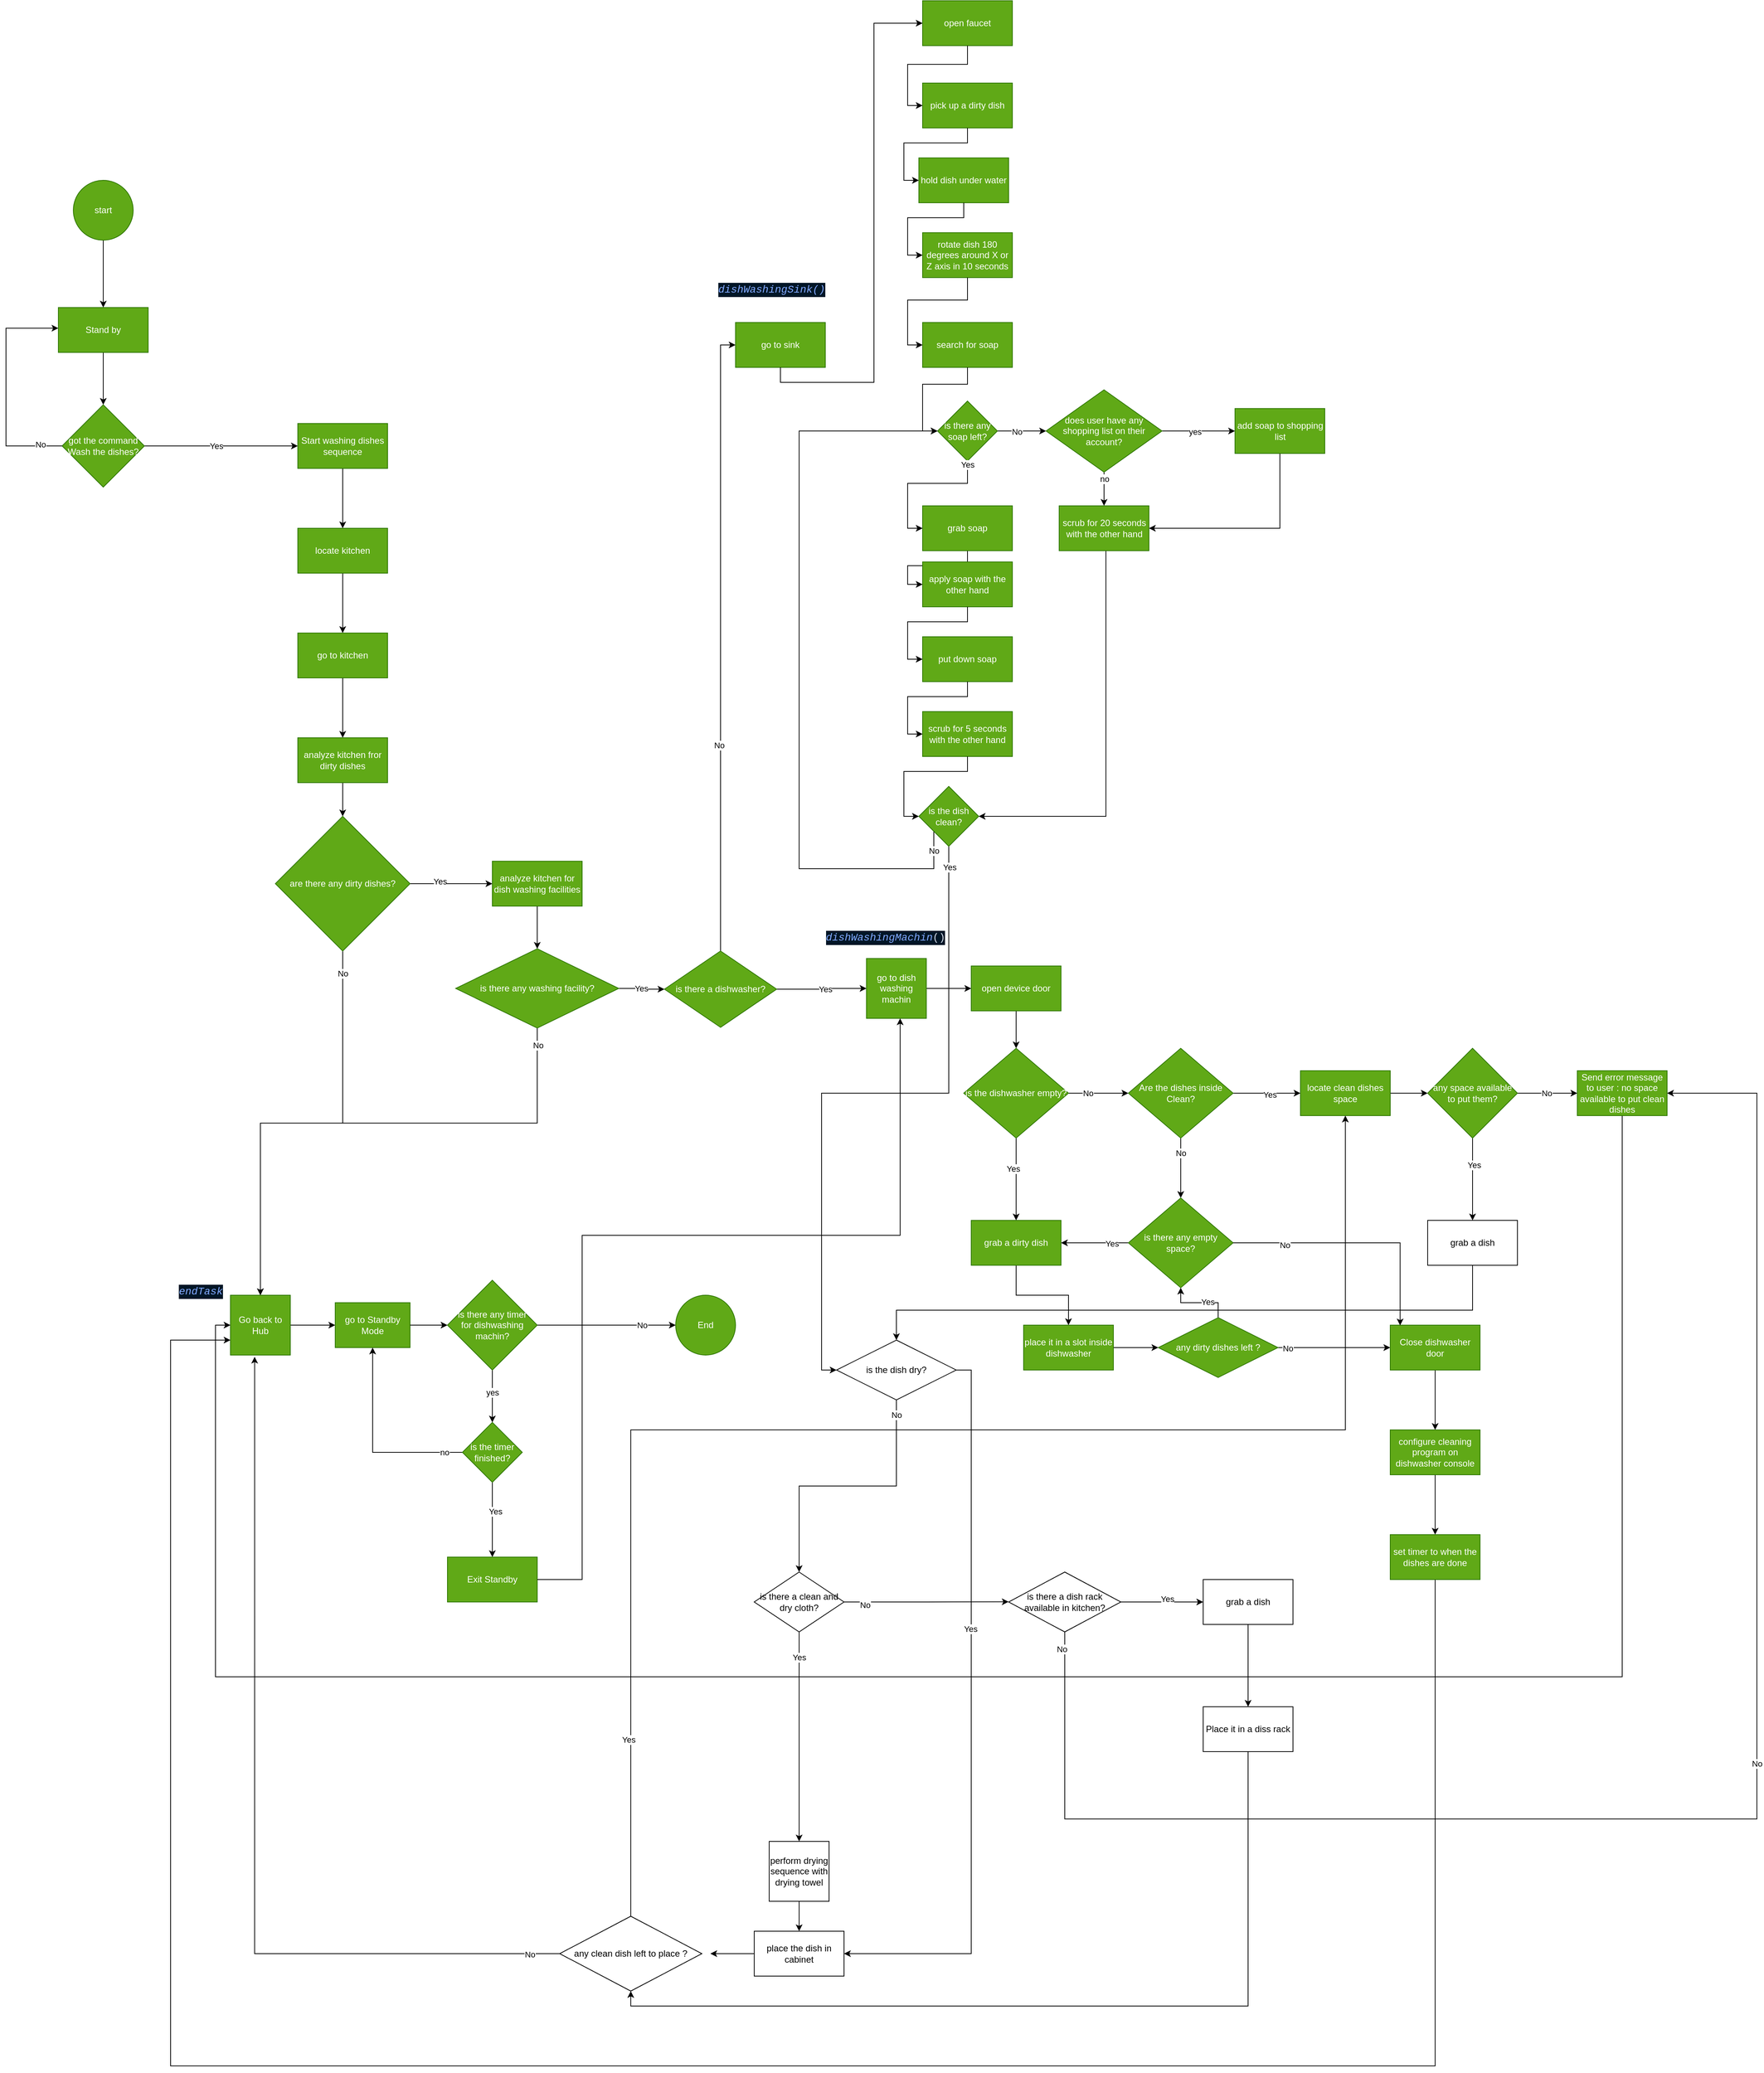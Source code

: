 <mxfile>
    <diagram name="Page-1" id="dsJvYbNMJvEi94oRjvBQ">
        <mxGraphModel dx="1629" dy="2026" grid="1" gridSize="10" guides="1" tooltips="1" connect="1" arrows="1" fold="1" page="1" pageScale="1" pageWidth="850" pageHeight="1100" math="0" shadow="0">
            <root>
                <mxCell id="0"/>
                <mxCell id="1" parent="0"/>
                <mxCell id="uZ-g9pdZJMHLuMfyRkMX-7" value="" style="edgeStyle=orthogonalEdgeStyle;rounded=0;orthogonalLoop=1;jettySize=auto;html=1;" parent="1" source="uZ-g9pdZJMHLuMfyRkMX-5" target="uZ-g9pdZJMHLuMfyRkMX-6" edge="1">
                    <mxGeometry relative="1" as="geometry"/>
                </mxCell>
                <mxCell id="uZ-g9pdZJMHLuMfyRkMX-5" value="start" style="ellipse;whiteSpace=wrap;html=1;aspect=fixed;fillColor=#60a917;fontColor=#ffffff;strokeColor=#2D7600;" parent="1" vertex="1">
                    <mxGeometry x="-700" y="70" width="80" height="80" as="geometry"/>
                </mxCell>
                <mxCell id="uZ-g9pdZJMHLuMfyRkMX-9" value="" style="edgeStyle=orthogonalEdgeStyle;rounded=0;orthogonalLoop=1;jettySize=auto;html=1;" parent="1" source="uZ-g9pdZJMHLuMfyRkMX-6" target="uZ-g9pdZJMHLuMfyRkMX-8" edge="1">
                    <mxGeometry relative="1" as="geometry"/>
                </mxCell>
                <mxCell id="uZ-g9pdZJMHLuMfyRkMX-6" value="Stand by" style="whiteSpace=wrap;html=1;fillColor=#60a917;fontColor=#ffffff;strokeColor=#2D7600;" parent="1" vertex="1">
                    <mxGeometry x="-720" y="240" width="120" height="60" as="geometry"/>
                </mxCell>
                <mxCell id="uZ-g9pdZJMHLuMfyRkMX-15" value="" style="edgeStyle=orthogonalEdgeStyle;rounded=0;orthogonalLoop=1;jettySize=auto;html=1;" parent="1" source="uZ-g9pdZJMHLuMfyRkMX-8" target="uZ-g9pdZJMHLuMfyRkMX-14" edge="1">
                    <mxGeometry relative="1" as="geometry"/>
                </mxCell>
                <mxCell id="uZ-g9pdZJMHLuMfyRkMX-16" value="Yes" style="edgeLabel;html=1;align=center;verticalAlign=middle;resizable=0;points=[];" parent="uZ-g9pdZJMHLuMfyRkMX-15" vertex="1" connectable="0">
                    <mxGeometry x="-0.567" y="1" relative="1" as="geometry">
                        <mxPoint x="51" y="1" as="offset"/>
                    </mxGeometry>
                </mxCell>
                <mxCell id="uZ-g9pdZJMHLuMfyRkMX-8" value="got the command Wash the dishes?" style="rhombus;whiteSpace=wrap;html=1;fillColor=#60a917;fontColor=#ffffff;strokeColor=#2D7600;" parent="1" vertex="1">
                    <mxGeometry x="-715" y="370" width="110" height="110" as="geometry"/>
                </mxCell>
                <mxCell id="uZ-g9pdZJMHLuMfyRkMX-12" style="edgeStyle=orthogonalEdgeStyle;rounded=0;orthogonalLoop=1;jettySize=auto;html=1;entryX=0;entryY=0.46;entryDx=0;entryDy=0;entryPerimeter=0;" parent="1" source="uZ-g9pdZJMHLuMfyRkMX-8" target="uZ-g9pdZJMHLuMfyRkMX-6" edge="1">
                    <mxGeometry relative="1" as="geometry">
                        <Array as="points">
                            <mxPoint x="-790" y="425"/>
                            <mxPoint x="-790" y="268"/>
                        </Array>
                    </mxGeometry>
                </mxCell>
                <mxCell id="uZ-g9pdZJMHLuMfyRkMX-13" value="No" style="edgeLabel;html=1;align=center;verticalAlign=middle;resizable=0;points=[];" parent="uZ-g9pdZJMHLuMfyRkMX-12" vertex="1" connectable="0">
                    <mxGeometry x="-0.808" y="-2" relative="1" as="geometry">
                        <mxPoint as="offset"/>
                    </mxGeometry>
                </mxCell>
                <mxCell id="uZ-g9pdZJMHLuMfyRkMX-19" value="" style="edgeStyle=orthogonalEdgeStyle;rounded=0;orthogonalLoop=1;jettySize=auto;html=1;" parent="1" source="uZ-g9pdZJMHLuMfyRkMX-14" target="uZ-g9pdZJMHLuMfyRkMX-18" edge="1">
                    <mxGeometry relative="1" as="geometry"/>
                </mxCell>
                <mxCell id="uZ-g9pdZJMHLuMfyRkMX-14" value="Start washing dishes sequence" style="whiteSpace=wrap;html=1;fillColor=#60a917;fontColor=#ffffff;strokeColor=#2D7600;" parent="1" vertex="1">
                    <mxGeometry x="-400" y="395" width="120" height="60" as="geometry"/>
                </mxCell>
                <mxCell id="uZ-g9pdZJMHLuMfyRkMX-21" value="" style="edgeStyle=orthogonalEdgeStyle;rounded=0;orthogonalLoop=1;jettySize=auto;html=1;" parent="1" source="uZ-g9pdZJMHLuMfyRkMX-18" target="uZ-g9pdZJMHLuMfyRkMX-20" edge="1">
                    <mxGeometry relative="1" as="geometry"/>
                </mxCell>
                <mxCell id="uZ-g9pdZJMHLuMfyRkMX-18" value="locate kitchen" style="whiteSpace=wrap;html=1;fillColor=#60a917;fontColor=#ffffff;strokeColor=#2D7600;" parent="1" vertex="1">
                    <mxGeometry x="-400" y="535" width="120" height="60" as="geometry"/>
                </mxCell>
                <mxCell id="uZ-g9pdZJMHLuMfyRkMX-25" value="" style="edgeStyle=orthogonalEdgeStyle;rounded=0;orthogonalLoop=1;jettySize=auto;html=1;" parent="1" source="uZ-g9pdZJMHLuMfyRkMX-20" target="uZ-g9pdZJMHLuMfyRkMX-24" edge="1">
                    <mxGeometry relative="1" as="geometry"/>
                </mxCell>
                <mxCell id="uZ-g9pdZJMHLuMfyRkMX-20" value="go to kitchen" style="whiteSpace=wrap;html=1;fillColor=#60a917;fontColor=#ffffff;strokeColor=#2D7600;" parent="1" vertex="1">
                    <mxGeometry x="-400" y="675" width="120" height="60" as="geometry"/>
                </mxCell>
                <mxCell id="uZ-g9pdZJMHLuMfyRkMX-27" value="" style="edgeStyle=orthogonalEdgeStyle;rounded=0;orthogonalLoop=1;jettySize=auto;html=1;" parent="1" source="uZ-g9pdZJMHLuMfyRkMX-24" target="uZ-g9pdZJMHLuMfyRkMX-26" edge="1">
                    <mxGeometry relative="1" as="geometry"/>
                </mxCell>
                <mxCell id="uZ-g9pdZJMHLuMfyRkMX-24" value="analyze kitchen fror dirty dishes" style="whiteSpace=wrap;html=1;fillColor=#60a917;fontColor=#ffffff;strokeColor=#2D7600;" parent="1" vertex="1">
                    <mxGeometry x="-400" y="815" width="120" height="60" as="geometry"/>
                </mxCell>
                <mxCell id="uZ-g9pdZJMHLuMfyRkMX-29" value="" style="edgeStyle=orthogonalEdgeStyle;rounded=0;orthogonalLoop=1;jettySize=auto;html=1;" parent="1" source="uZ-g9pdZJMHLuMfyRkMX-26" target="uZ-g9pdZJMHLuMfyRkMX-28" edge="1">
                    <mxGeometry relative="1" as="geometry"/>
                </mxCell>
                <mxCell id="uZ-g9pdZJMHLuMfyRkMX-30" value="Yes" style="edgeLabel;html=1;align=center;verticalAlign=middle;resizable=0;points=[];" parent="uZ-g9pdZJMHLuMfyRkMX-29" vertex="1" connectable="0">
                    <mxGeometry x="-0.271" y="3" relative="1" as="geometry">
                        <mxPoint as="offset"/>
                    </mxGeometry>
                </mxCell>
                <mxCell id="uZ-g9pdZJMHLuMfyRkMX-32" value="" style="edgeStyle=orthogonalEdgeStyle;rounded=0;orthogonalLoop=1;jettySize=auto;html=1;" parent="1" source="uZ-g9pdZJMHLuMfyRkMX-26" target="uZ-g9pdZJMHLuMfyRkMX-35" edge="1">
                    <mxGeometry relative="1" as="geometry">
                        <mxPoint x="-450" y="1550" as="targetPoint"/>
                    </mxGeometry>
                </mxCell>
                <mxCell id="uZ-g9pdZJMHLuMfyRkMX-33" value="No" style="edgeLabel;html=1;align=center;verticalAlign=middle;resizable=0;points=[];" parent="uZ-g9pdZJMHLuMfyRkMX-32" vertex="1" connectable="0">
                    <mxGeometry x="-0.324" y="-4" relative="1" as="geometry">
                        <mxPoint x="4" y="-163" as="offset"/>
                    </mxGeometry>
                </mxCell>
                <mxCell id="uZ-g9pdZJMHLuMfyRkMX-26" value="are there any dirty dishes?" style="rhombus;whiteSpace=wrap;html=1;fillColor=#60a917;fontColor=#ffffff;strokeColor=#2D7600;" parent="1" vertex="1">
                    <mxGeometry x="-430" y="920" width="180" height="180" as="geometry"/>
                </mxCell>
                <mxCell id="uZ-g9pdZJMHLuMfyRkMX-40" value="" style="edgeStyle=orthogonalEdgeStyle;rounded=0;orthogonalLoop=1;jettySize=auto;html=1;" parent="1" source="uZ-g9pdZJMHLuMfyRkMX-28" target="uZ-g9pdZJMHLuMfyRkMX-39" edge="1">
                    <mxGeometry relative="1" as="geometry"/>
                </mxCell>
                <mxCell id="uZ-g9pdZJMHLuMfyRkMX-28" value="analyze kitchen for dish washing facilities" style="whiteSpace=wrap;html=1;fillColor=#60a917;fontColor=#ffffff;strokeColor=#2D7600;" parent="1" vertex="1">
                    <mxGeometry x="-140" y="980" width="120" height="60" as="geometry"/>
                </mxCell>
                <mxCell id="uZ-g9pdZJMHLuMfyRkMX-34" value="End" style="ellipse;whiteSpace=wrap;html=1;aspect=fixed;fillColor=#60a917;fontColor=#ffffff;strokeColor=#2D7600;" parent="1" vertex="1">
                    <mxGeometry x="105" y="1560" width="80" height="80" as="geometry"/>
                </mxCell>
                <mxCell id="uZ-g9pdZJMHLuMfyRkMX-37" value="" style="edgeStyle=orthogonalEdgeStyle;rounded=0;orthogonalLoop=1;jettySize=auto;html=1;" parent="1" source="uZ-g9pdZJMHLuMfyRkMX-35" target="uZ-g9pdZJMHLuMfyRkMX-36" edge="1">
                    <mxGeometry relative="1" as="geometry"/>
                </mxCell>
                <mxCell id="uZ-g9pdZJMHLuMfyRkMX-35" value="Go back to Hub" style="whiteSpace=wrap;html=1;aspect=fixed;fillColor=#60a917;fontColor=#ffffff;strokeColor=#2D7600;" parent="1" vertex="1">
                    <mxGeometry x="-490" y="1560" width="80" height="80" as="geometry"/>
                </mxCell>
                <mxCell id="uZ-g9pdZJMHLuMfyRkMX-38" style="edgeStyle=orthogonalEdgeStyle;rounded=0;orthogonalLoop=1;jettySize=auto;html=1;entryX=0;entryY=0.5;entryDx=0;entryDy=0;" parent="1" source="5EW3jVWT-akvFmkxnkhh-42" target="uZ-g9pdZJMHLuMfyRkMX-34" edge="1">
                    <mxGeometry relative="1" as="geometry"/>
                </mxCell>
                <mxCell id="5EW3jVWT-akvFmkxnkhh-43" value="No" style="edgeLabel;html=1;align=center;verticalAlign=middle;resizable=0;points=[];" parent="uZ-g9pdZJMHLuMfyRkMX-38" vertex="1" connectable="0">
                    <mxGeometry x="-0.408" y="3" relative="1" as="geometry">
                        <mxPoint x="85" y="3" as="offset"/>
                    </mxGeometry>
                </mxCell>
                <mxCell id="uZ-g9pdZJMHLuMfyRkMX-36" value="go to Standby Mode" style="whiteSpace=wrap;html=1;fillColor=#60a917;fontColor=#ffffff;strokeColor=#2D7600;" parent="1" vertex="1">
                    <mxGeometry x="-350" y="1570" width="100" height="60" as="geometry"/>
                </mxCell>
                <mxCell id="uZ-g9pdZJMHLuMfyRkMX-41" style="edgeStyle=orthogonalEdgeStyle;rounded=0;orthogonalLoop=1;jettySize=auto;html=1;entryX=0.5;entryY=0;entryDx=0;entryDy=0;" parent="1" source="uZ-g9pdZJMHLuMfyRkMX-39" target="uZ-g9pdZJMHLuMfyRkMX-35" edge="1">
                    <mxGeometry relative="1" as="geometry">
                        <Array as="points">
                            <mxPoint x="-80" y="1330"/>
                            <mxPoint x="-450" y="1330"/>
                        </Array>
                    </mxGeometry>
                </mxCell>
                <mxCell id="uZ-g9pdZJMHLuMfyRkMX-42" value="No" style="edgeLabel;html=1;align=center;verticalAlign=middle;resizable=0;points=[];" parent="uZ-g9pdZJMHLuMfyRkMX-41" vertex="1" connectable="0">
                    <mxGeometry x="-0.938" y="1" relative="1" as="geometry">
                        <mxPoint as="offset"/>
                    </mxGeometry>
                </mxCell>
                <mxCell id="uZ-g9pdZJMHLuMfyRkMX-44" value="" style="edgeStyle=orthogonalEdgeStyle;rounded=0;orthogonalLoop=1;jettySize=auto;html=1;" parent="1" source="uZ-g9pdZJMHLuMfyRkMX-39" target="uZ-g9pdZJMHLuMfyRkMX-43" edge="1">
                    <mxGeometry relative="1" as="geometry"/>
                </mxCell>
                <mxCell id="uZ-g9pdZJMHLuMfyRkMX-45" value="Yes" style="edgeLabel;html=1;align=center;verticalAlign=middle;resizable=0;points=[];" parent="uZ-g9pdZJMHLuMfyRkMX-44" vertex="1" connectable="0">
                    <mxGeometry x="-0.016" y="-1" relative="1" as="geometry">
                        <mxPoint as="offset"/>
                    </mxGeometry>
                </mxCell>
                <mxCell id="uZ-g9pdZJMHLuMfyRkMX-39" value="is there any washing facility?" style="rhombus;whiteSpace=wrap;html=1;fillColor=#60a917;fontColor=#ffffff;strokeColor=#2D7600;" parent="1" vertex="1">
                    <mxGeometry x="-189" y="1097" width="218" height="106" as="geometry"/>
                </mxCell>
                <mxCell id="uZ-g9pdZJMHLuMfyRkMX-50" style="edgeStyle=orthogonalEdgeStyle;rounded=0;orthogonalLoop=1;jettySize=auto;html=1;entryX=0;entryY=0.5;entryDx=0;entryDy=0;" parent="1" source="uZ-g9pdZJMHLuMfyRkMX-43" target="uZ-g9pdZJMHLuMfyRkMX-52" edge="1">
                    <mxGeometry relative="1" as="geometry">
                        <mxPoint x="440.0" y="1151.0" as="targetPoint"/>
                    </mxGeometry>
                </mxCell>
                <mxCell id="uZ-g9pdZJMHLuMfyRkMX-51" value="Yes" style="edgeLabel;html=1;align=center;verticalAlign=middle;resizable=0;points=[];" parent="uZ-g9pdZJMHLuMfyRkMX-50" vertex="1" connectable="0">
                    <mxGeometry x="0.086" y="-1" relative="1" as="geometry">
                        <mxPoint as="offset"/>
                    </mxGeometry>
                </mxCell>
                <mxCell id="uZ-g9pdZJMHLuMfyRkMX-54" value="" style="edgeStyle=orthogonalEdgeStyle;rounded=0;orthogonalLoop=1;jettySize=auto;html=1;entryX=0;entryY=0.5;entryDx=0;entryDy=0;" parent="1" source="uZ-g9pdZJMHLuMfyRkMX-43" target="uZ-g9pdZJMHLuMfyRkMX-53" edge="1">
                    <mxGeometry relative="1" as="geometry"/>
                </mxCell>
                <mxCell id="YNWOYPp4yM28vTC9DmFI-1" value="No" style="edgeLabel;html=1;align=center;verticalAlign=middle;resizable=0;points=[];" parent="uZ-g9pdZJMHLuMfyRkMX-54" vertex="1" connectable="0">
                    <mxGeometry x="-0.337" y="2" relative="1" as="geometry">
                        <mxPoint as="offset"/>
                    </mxGeometry>
                </mxCell>
                <mxCell id="uZ-g9pdZJMHLuMfyRkMX-43" value="is there a dishwasher?" style="rhombus;whiteSpace=wrap;html=1;fillColor=#60a917;fontColor=#ffffff;strokeColor=#2D7600;" parent="1" vertex="1">
                    <mxGeometry x="90" y="1100" width="150" height="102" as="geometry"/>
                </mxCell>
                <mxCell id="uZ-g9pdZJMHLuMfyRkMX-70" value="" style="edgeStyle=orthogonalEdgeStyle;rounded=0;orthogonalLoop=1;jettySize=auto;html=1;" parent="1" source="uZ-g9pdZJMHLuMfyRkMX-52" target="uZ-g9pdZJMHLuMfyRkMX-69" edge="1">
                    <mxGeometry relative="1" as="geometry"/>
                </mxCell>
                <mxCell id="uZ-g9pdZJMHLuMfyRkMX-52" value="go to dish washing machin" style="whiteSpace=wrap;html=1;aspect=fixed;direction=east;fillColor=#60a917;fontColor=#ffffff;strokeColor=#2D7600;" parent="1" vertex="1">
                    <mxGeometry x="360" y="1110" width="80" height="80" as="geometry"/>
                </mxCell>
                <mxCell id="uZ-g9pdZJMHLuMfyRkMX-57" style="edgeStyle=orthogonalEdgeStyle;rounded=0;orthogonalLoop=1;jettySize=auto;html=1;entryX=0;entryY=0.5;entryDx=0;entryDy=0;exitX=0.5;exitY=1;exitDx=0;exitDy=0;" parent="1" source="YNWOYPp4yM28vTC9DmFI-51" target="uZ-g9pdZJMHLuMfyRkMX-61" edge="1">
                    <mxGeometry relative="1" as="geometry"/>
                </mxCell>
                <mxCell id="YNWOYPp4yM28vTC9DmFI-54" value="Yes" style="edgeLabel;html=1;align=center;verticalAlign=middle;resizable=0;points=[];" parent="uZ-g9pdZJMHLuMfyRkMX-57" vertex="1" connectable="0">
                    <mxGeometry x="-0.937" y="1" relative="1" as="geometry">
                        <mxPoint as="offset"/>
                    </mxGeometry>
                </mxCell>
                <mxCell id="uZ-g9pdZJMHLuMfyRkMX-53" value="go to sink" style="whiteSpace=wrap;html=1;fillColor=#60a917;fontColor=#ffffff;strokeColor=#2D7600;" parent="1" vertex="1">
                    <mxGeometry x="185" y="260" width="120" height="60" as="geometry"/>
                </mxCell>
                <mxCell id="uZ-g9pdZJMHLuMfyRkMX-59" value="" style="edgeStyle=orthogonalEdgeStyle;rounded=0;orthogonalLoop=1;jettySize=auto;html=1;" parent="1" source="5EW3jVWT-akvFmkxnkhh-6" target="uZ-g9pdZJMHLuMfyRkMX-58" edge="1">
                    <mxGeometry relative="1" as="geometry">
                        <Array as="points">
                            <mxPoint x="270" y="2440"/>
                        </Array>
                    </mxGeometry>
                </mxCell>
                <mxCell id="uZ-g9pdZJMHLuMfyRkMX-58" value="place the dish in cabinet" style="whiteSpace=wrap;html=1;" parent="1" vertex="1">
                    <mxGeometry x="210" y="2410" width="120" height="60" as="geometry"/>
                </mxCell>
                <mxCell id="uZ-g9pdZJMHLuMfyRkMX-60" style="edgeStyle=orthogonalEdgeStyle;rounded=0;orthogonalLoop=1;jettySize=auto;html=1;entryX=0.404;entryY=1.029;entryDx=0;entryDy=0;entryPerimeter=0;" parent="1" source="uZ-g9pdZJMHLuMfyRkMX-111" target="uZ-g9pdZJMHLuMfyRkMX-35" edge="1">
                    <mxGeometry relative="1" as="geometry"/>
                </mxCell>
                <mxCell id="5EW3jVWT-akvFmkxnkhh-22" value="No" style="edgeLabel;html=1;align=center;verticalAlign=middle;resizable=0;points=[];" parent="uZ-g9pdZJMHLuMfyRkMX-60" vertex="1" connectable="0">
                    <mxGeometry x="-0.934" y="1" relative="1" as="geometry">
                        <mxPoint as="offset"/>
                    </mxGeometry>
                </mxCell>
                <mxCell id="uZ-g9pdZJMHLuMfyRkMX-62" style="edgeStyle=orthogonalEdgeStyle;rounded=0;orthogonalLoop=1;jettySize=auto;html=1;entryX=0.5;entryY=0;entryDx=0;entryDy=0;" parent="1" source="uZ-g9pdZJMHLuMfyRkMX-61" target="5EW3jVWT-akvFmkxnkhh-2" edge="1">
                    <mxGeometry relative="1" as="geometry">
                        <mxPoint x="270" y="1810" as="targetPoint"/>
                        <Array as="points">
                            <mxPoint x="400" y="1815"/>
                            <mxPoint x="270" y="1815"/>
                        </Array>
                    </mxGeometry>
                </mxCell>
                <mxCell id="uZ-g9pdZJMHLuMfyRkMX-63" value="No" style="edgeLabel;html=1;align=center;verticalAlign=middle;resizable=0;points=[];" parent="uZ-g9pdZJMHLuMfyRkMX-62" vertex="1" connectable="0">
                    <mxGeometry x="-0.305" y="-1" relative="1" as="geometry">
                        <mxPoint x="10" y="-94" as="offset"/>
                    </mxGeometry>
                </mxCell>
                <mxCell id="uZ-g9pdZJMHLuMfyRkMX-64" style="edgeStyle=orthogonalEdgeStyle;rounded=0;orthogonalLoop=1;jettySize=auto;html=1;entryX=1;entryY=0.5;entryDx=0;entryDy=0;" parent="1" source="uZ-g9pdZJMHLuMfyRkMX-61" target="uZ-g9pdZJMHLuMfyRkMX-58" edge="1">
                    <mxGeometry relative="1" as="geometry">
                        <Array as="points">
                            <mxPoint x="500" y="1660"/>
                            <mxPoint x="500" y="2440"/>
                        </Array>
                    </mxGeometry>
                </mxCell>
                <mxCell id="uZ-g9pdZJMHLuMfyRkMX-65" value="Yes" style="edgeLabel;html=1;align=center;verticalAlign=middle;resizable=0;points=[];" parent="uZ-g9pdZJMHLuMfyRkMX-64" vertex="1" connectable="0">
                    <mxGeometry x="-0.246" y="-1" relative="1" as="geometry">
                        <mxPoint as="offset"/>
                    </mxGeometry>
                </mxCell>
                <mxCell id="uZ-g9pdZJMHLuMfyRkMX-61" value="is the dish dry?" style="rhombus;whiteSpace=wrap;html=1;" parent="1" vertex="1">
                    <mxGeometry x="320" y="1620" width="160" height="80" as="geometry"/>
                </mxCell>
                <mxCell id="uZ-g9pdZJMHLuMfyRkMX-72" value="" style="edgeStyle=orthogonalEdgeStyle;rounded=0;orthogonalLoop=1;jettySize=auto;html=1;" parent="1" source="uZ-g9pdZJMHLuMfyRkMX-69" target="uZ-g9pdZJMHLuMfyRkMX-71" edge="1">
                    <mxGeometry relative="1" as="geometry"/>
                </mxCell>
                <mxCell id="uZ-g9pdZJMHLuMfyRkMX-69" value="open device door" style="whiteSpace=wrap;html=1;fillColor=#60a917;fontColor=#ffffff;strokeColor=#2D7600;" parent="1" vertex="1">
                    <mxGeometry x="500" y="1120" width="120" height="60" as="geometry"/>
                </mxCell>
                <mxCell id="uZ-g9pdZJMHLuMfyRkMX-75" value="" style="edgeStyle=orthogonalEdgeStyle;rounded=0;orthogonalLoop=1;jettySize=auto;html=1;" parent="1" source="uZ-g9pdZJMHLuMfyRkMX-71" target="uZ-g9pdZJMHLuMfyRkMX-74" edge="1">
                    <mxGeometry relative="1" as="geometry"/>
                </mxCell>
                <mxCell id="uZ-g9pdZJMHLuMfyRkMX-76" value="Yes" style="edgeLabel;html=1;align=center;verticalAlign=middle;resizable=0;points=[];" parent="uZ-g9pdZJMHLuMfyRkMX-75" vertex="1" connectable="0">
                    <mxGeometry x="-0.251" y="-4" relative="1" as="geometry">
                        <mxPoint as="offset"/>
                    </mxGeometry>
                </mxCell>
                <mxCell id="uZ-g9pdZJMHLuMfyRkMX-78" value="" style="edgeStyle=orthogonalEdgeStyle;rounded=0;orthogonalLoop=1;jettySize=auto;html=1;" parent="1" source="uZ-g9pdZJMHLuMfyRkMX-71" target="uZ-g9pdZJMHLuMfyRkMX-77" edge="1">
                    <mxGeometry relative="1" as="geometry"/>
                </mxCell>
                <mxCell id="YNWOYPp4yM28vTC9DmFI-2" value="No" style="edgeLabel;html=1;align=center;verticalAlign=middle;resizable=0;points=[];" parent="uZ-g9pdZJMHLuMfyRkMX-78" vertex="1" connectable="0">
                    <mxGeometry x="-0.354" relative="1" as="geometry">
                        <mxPoint as="offset"/>
                    </mxGeometry>
                </mxCell>
                <mxCell id="uZ-g9pdZJMHLuMfyRkMX-71" value="is the dishwasher empty?" style="rhombus;whiteSpace=wrap;html=1;fillColor=#60a917;fontColor=#ffffff;strokeColor=#2D7600;" parent="1" vertex="1">
                    <mxGeometry x="490" y="1230" width="140" height="120" as="geometry"/>
                </mxCell>
                <mxCell id="5EW3jVWT-akvFmkxnkhh-27" value="" style="edgeStyle=orthogonalEdgeStyle;rounded=0;orthogonalLoop=1;jettySize=auto;html=1;" parent="1" source="uZ-g9pdZJMHLuMfyRkMX-74" target="5EW3jVWT-akvFmkxnkhh-26" edge="1">
                    <mxGeometry relative="1" as="geometry"/>
                </mxCell>
                <mxCell id="uZ-g9pdZJMHLuMfyRkMX-74" value="grab a dirty dish" style="whiteSpace=wrap;html=1;fillColor=#60a917;fontColor=#ffffff;strokeColor=#2D7600;" parent="1" vertex="1">
                    <mxGeometry x="500" y="1460" width="120" height="60" as="geometry"/>
                </mxCell>
                <mxCell id="uZ-g9pdZJMHLuMfyRkMX-84" value="" style="edgeStyle=orthogonalEdgeStyle;rounded=0;orthogonalLoop=1;jettySize=auto;html=1;" parent="1" source="uZ-g9pdZJMHLuMfyRkMX-77" target="uZ-g9pdZJMHLuMfyRkMX-83" edge="1">
                    <mxGeometry relative="1" as="geometry"/>
                </mxCell>
                <mxCell id="uZ-g9pdZJMHLuMfyRkMX-89" value="No" style="edgeLabel;html=1;align=center;verticalAlign=middle;resizable=0;points=[];" parent="uZ-g9pdZJMHLuMfyRkMX-84" vertex="1" connectable="0">
                    <mxGeometry x="-0.501" relative="1" as="geometry">
                        <mxPoint as="offset"/>
                    </mxGeometry>
                </mxCell>
                <mxCell id="uZ-g9pdZJMHLuMfyRkMX-93" value="" style="edgeStyle=orthogonalEdgeStyle;rounded=0;orthogonalLoop=1;jettySize=auto;html=1;" parent="1" source="uZ-g9pdZJMHLuMfyRkMX-77" target="uZ-g9pdZJMHLuMfyRkMX-92" edge="1">
                    <mxGeometry relative="1" as="geometry"/>
                </mxCell>
                <mxCell id="uZ-g9pdZJMHLuMfyRkMX-106" value="Yes" style="edgeLabel;html=1;align=center;verticalAlign=middle;resizable=0;points=[];" parent="uZ-g9pdZJMHLuMfyRkMX-93" vertex="1" connectable="0">
                    <mxGeometry x="0.089" y="-2" relative="1" as="geometry">
                        <mxPoint as="offset"/>
                    </mxGeometry>
                </mxCell>
                <mxCell id="uZ-g9pdZJMHLuMfyRkMX-77" value="Are the dishes inside&lt;div&gt;Clean?&lt;/div&gt;" style="rhombus;whiteSpace=wrap;html=1;fillColor=#60a917;fontColor=#ffffff;strokeColor=#2D7600;" parent="1" vertex="1">
                    <mxGeometry x="710" y="1230" width="140" height="120" as="geometry"/>
                </mxCell>
                <mxCell id="uZ-g9pdZJMHLuMfyRkMX-85" style="edgeStyle=orthogonalEdgeStyle;rounded=0;orthogonalLoop=1;jettySize=auto;html=1;entryX=1;entryY=0.5;entryDx=0;entryDy=0;" parent="1" source="uZ-g9pdZJMHLuMfyRkMX-83" target="uZ-g9pdZJMHLuMfyRkMX-74" edge="1">
                    <mxGeometry relative="1" as="geometry"/>
                </mxCell>
                <mxCell id="uZ-g9pdZJMHLuMfyRkMX-86" value="No" style="edgeLabel;html=1;align=center;verticalAlign=middle;resizable=0;points=[];" parent="uZ-g9pdZJMHLuMfyRkMX-85" vertex="1" connectable="0">
                    <mxGeometry x="-0.505" y="3" relative="1" as="geometry">
                        <mxPoint as="offset"/>
                    </mxGeometry>
                </mxCell>
                <mxCell id="uZ-g9pdZJMHLuMfyRkMX-88" value="Yes" style="edgeLabel;html=1;align=center;verticalAlign=middle;resizable=0;points=[];" parent="uZ-g9pdZJMHLuMfyRkMX-85" vertex="1" connectable="0">
                    <mxGeometry x="-0.516" y="1" relative="1" as="geometry">
                        <mxPoint as="offset"/>
                    </mxGeometry>
                </mxCell>
                <mxCell id="uZ-g9pdZJMHLuMfyRkMX-83" value="is there any empty space?" style="rhombus;whiteSpace=wrap;html=1;fillColor=#60a917;fontColor=#ffffff;strokeColor=#2D7600;" parent="1" vertex="1">
                    <mxGeometry x="710" y="1430" width="140" height="120" as="geometry"/>
                </mxCell>
                <mxCell id="uZ-g9pdZJMHLuMfyRkMX-95" value="" style="edgeStyle=orthogonalEdgeStyle;rounded=0;orthogonalLoop=1;jettySize=auto;html=1;" parent="1" source="uZ-g9pdZJMHLuMfyRkMX-92" target="uZ-g9pdZJMHLuMfyRkMX-94" edge="1">
                    <mxGeometry relative="1" as="geometry"/>
                </mxCell>
                <mxCell id="uZ-g9pdZJMHLuMfyRkMX-92" value="locate clean dishes space" style="whiteSpace=wrap;html=1;fillColor=#60a917;fontColor=#ffffff;strokeColor=#2D7600;" parent="1" vertex="1">
                    <mxGeometry x="940" y="1260" width="120" height="60" as="geometry"/>
                </mxCell>
                <mxCell id="uZ-g9pdZJMHLuMfyRkMX-98" value="" style="edgeStyle=orthogonalEdgeStyle;rounded=0;orthogonalLoop=1;jettySize=auto;html=1;" parent="1" source="uZ-g9pdZJMHLuMfyRkMX-94" target="uZ-g9pdZJMHLuMfyRkMX-97" edge="1">
                    <mxGeometry relative="1" as="geometry"/>
                </mxCell>
                <mxCell id="uZ-g9pdZJMHLuMfyRkMX-99" value="No" style="edgeLabel;html=1;align=center;verticalAlign=middle;resizable=0;points=[];" parent="uZ-g9pdZJMHLuMfyRkMX-98" vertex="1" connectable="0">
                    <mxGeometry x="-0.02" relative="1" as="geometry">
                        <mxPoint as="offset"/>
                    </mxGeometry>
                </mxCell>
                <mxCell id="uZ-g9pdZJMHLuMfyRkMX-102" value="" style="edgeStyle=orthogonalEdgeStyle;rounded=0;orthogonalLoop=1;jettySize=auto;html=1;" parent="1" source="uZ-g9pdZJMHLuMfyRkMX-94" target="uZ-g9pdZJMHLuMfyRkMX-101" edge="1">
                    <mxGeometry relative="1" as="geometry"/>
                </mxCell>
                <mxCell id="uZ-g9pdZJMHLuMfyRkMX-103" value="Yes" style="edgeLabel;html=1;align=center;verticalAlign=middle;resizable=0;points=[];" parent="uZ-g9pdZJMHLuMfyRkMX-102" vertex="1" connectable="0">
                    <mxGeometry x="-0.348" y="2" relative="1" as="geometry">
                        <mxPoint as="offset"/>
                    </mxGeometry>
                </mxCell>
                <mxCell id="uZ-g9pdZJMHLuMfyRkMX-94" value="any space available to put them?" style="rhombus;whiteSpace=wrap;html=1;fillColor=#60a917;fontColor=#ffffff;strokeColor=#2D7600;" parent="1" vertex="1">
                    <mxGeometry x="1110" y="1230" width="120" height="120" as="geometry"/>
                </mxCell>
                <mxCell id="uZ-g9pdZJMHLuMfyRkMX-100" style="edgeStyle=orthogonalEdgeStyle;rounded=0;orthogonalLoop=1;jettySize=auto;html=1;entryX=0;entryY=0.5;entryDx=0;entryDy=0;" parent="1" source="uZ-g9pdZJMHLuMfyRkMX-97" target="uZ-g9pdZJMHLuMfyRkMX-35" edge="1">
                    <mxGeometry relative="1" as="geometry">
                        <Array as="points">
                            <mxPoint x="1370" y="2070"/>
                            <mxPoint x="-510" y="2070"/>
                            <mxPoint x="-510" y="1600"/>
                        </Array>
                    </mxGeometry>
                </mxCell>
                <mxCell id="uZ-g9pdZJMHLuMfyRkMX-97" value="Send error message to user : no space available to put clean dishes" style="whiteSpace=wrap;html=1;fillColor=#60a917;fontColor=#ffffff;strokeColor=#2D7600;" parent="1" vertex="1">
                    <mxGeometry x="1310" y="1260" width="120" height="60" as="geometry"/>
                </mxCell>
                <mxCell id="uZ-g9pdZJMHLuMfyRkMX-107" style="edgeStyle=orthogonalEdgeStyle;rounded=0;orthogonalLoop=1;jettySize=auto;html=1;" parent="1" source="uZ-g9pdZJMHLuMfyRkMX-101" target="uZ-g9pdZJMHLuMfyRkMX-61" edge="1">
                    <mxGeometry relative="1" as="geometry">
                        <Array as="points">
                            <mxPoint x="1170" y="1580"/>
                            <mxPoint x="400" y="1580"/>
                        </Array>
                    </mxGeometry>
                </mxCell>
                <mxCell id="uZ-g9pdZJMHLuMfyRkMX-101" value="grab a dish" style="whiteSpace=wrap;html=1;" parent="1" vertex="1">
                    <mxGeometry x="1110" y="1460" width="120" height="60" as="geometry"/>
                </mxCell>
                <mxCell id="uZ-g9pdZJMHLuMfyRkMX-112" value="" style="edgeStyle=orthogonalEdgeStyle;rounded=0;orthogonalLoop=1;jettySize=auto;html=1;entryX=-0.06;entryY=0.5;entryDx=0;entryDy=0;entryPerimeter=0;" parent="1" source="uZ-g9pdZJMHLuMfyRkMX-58" target="uZ-g9pdZJMHLuMfyRkMX-111" edge="1">
                    <mxGeometry relative="1" as="geometry">
                        <mxPoint x="340" y="2440" as="sourcePoint"/>
                        <mxPoint x="-458" y="2142" as="targetPoint"/>
                    </mxGeometry>
                </mxCell>
                <mxCell id="uZ-g9pdZJMHLuMfyRkMX-113" style="edgeStyle=orthogonalEdgeStyle;rounded=0;orthogonalLoop=1;jettySize=auto;html=1;" parent="1" source="uZ-g9pdZJMHLuMfyRkMX-111" target="uZ-g9pdZJMHLuMfyRkMX-92" edge="1">
                    <mxGeometry relative="1" as="geometry">
                        <Array as="points">
                            <mxPoint x="45" y="1740"/>
                            <mxPoint x="1000" y="1740"/>
                        </Array>
                    </mxGeometry>
                </mxCell>
                <mxCell id="uZ-g9pdZJMHLuMfyRkMX-114" value="Yes" style="edgeLabel;html=1;align=center;verticalAlign=middle;resizable=0;points=[];" parent="uZ-g9pdZJMHLuMfyRkMX-113" vertex="1" connectable="0">
                    <mxGeometry x="-0.767" y="3" relative="1" as="geometry">
                        <mxPoint as="offset"/>
                    </mxGeometry>
                </mxCell>
                <mxCell id="uZ-g9pdZJMHLuMfyRkMX-111" value="any clean dish left to place ?" style="rhombus;whiteSpace=wrap;html=1;direction=west;" parent="1" vertex="1">
                    <mxGeometry x="-50" y="2390" width="190" height="100" as="geometry"/>
                </mxCell>
                <mxCell id="5EW3jVWT-akvFmkxnkhh-8" value="" style="edgeStyle=orthogonalEdgeStyle;rounded=0;orthogonalLoop=1;jettySize=auto;html=1;exitX=1;exitY=0.5;exitDx=0;exitDy=0;" parent="1" source="5EW3jVWT-akvFmkxnkhh-2" edge="1">
                    <mxGeometry relative="1" as="geometry">
                        <mxPoint x="350" y="1970" as="sourcePoint"/>
                        <mxPoint x="550" y="1969.71" as="targetPoint"/>
                    </mxGeometry>
                </mxCell>
                <mxCell id="5EW3jVWT-akvFmkxnkhh-9" value="No" style="edgeLabel;html=1;align=center;verticalAlign=middle;resizable=0;points=[];" parent="5EW3jVWT-akvFmkxnkhh-8" vertex="1" connectable="0">
                    <mxGeometry x="-0.75" y="-4" relative="1" as="geometry">
                        <mxPoint as="offset"/>
                    </mxGeometry>
                </mxCell>
                <mxCell id="5EW3jVWT-akvFmkxnkhh-2" value="is there a clean and dry cloth?" style="rhombus;whiteSpace=wrap;html=1;" parent="1" vertex="1">
                    <mxGeometry x="210" y="1930" width="120" height="80" as="geometry"/>
                </mxCell>
                <mxCell id="5EW3jVWT-akvFmkxnkhh-4" value="" style="edgeStyle=orthogonalEdgeStyle;rounded=0;orthogonalLoop=1;jettySize=auto;html=1;" parent="1" source="5EW3jVWT-akvFmkxnkhh-2" target="5EW3jVWT-akvFmkxnkhh-6" edge="1">
                    <mxGeometry relative="1" as="geometry">
                        <mxPoint x="270" y="2010" as="sourcePoint"/>
                        <mxPoint x="270" y="2410" as="targetPoint"/>
                        <Array as="points"/>
                    </mxGeometry>
                </mxCell>
                <mxCell id="5EW3jVWT-akvFmkxnkhh-5" value="Yes" style="edgeLabel;html=1;align=center;verticalAlign=middle;resizable=0;points=[];" parent="5EW3jVWT-akvFmkxnkhh-4" vertex="1" connectable="0">
                    <mxGeometry x="-0.775" relative="1" as="geometry">
                        <mxPoint y="2" as="offset"/>
                    </mxGeometry>
                </mxCell>
                <mxCell id="5EW3jVWT-akvFmkxnkhh-6" value="perform drying sequence with drying towel" style="whiteSpace=wrap;html=1;aspect=fixed;" parent="1" vertex="1">
                    <mxGeometry x="230" y="2290" width="80" height="80" as="geometry"/>
                </mxCell>
                <mxCell id="5EW3jVWT-akvFmkxnkhh-11" style="edgeStyle=orthogonalEdgeStyle;rounded=0;orthogonalLoop=1;jettySize=auto;html=1;entryX=1;entryY=0.5;entryDx=0;entryDy=0;" parent="1" source="5EW3jVWT-akvFmkxnkhh-7" target="uZ-g9pdZJMHLuMfyRkMX-97" edge="1">
                    <mxGeometry relative="1" as="geometry">
                        <mxPoint x="625" y="2180" as="targetPoint"/>
                        <Array as="points">
                            <mxPoint x="625" y="2260"/>
                            <mxPoint x="1550" y="2260"/>
                            <mxPoint x="1550" y="1290"/>
                        </Array>
                    </mxGeometry>
                </mxCell>
                <mxCell id="5EW3jVWT-akvFmkxnkhh-23" value="No" style="edgeLabel;html=1;align=center;verticalAlign=middle;resizable=0;points=[];" parent="5EW3jVWT-akvFmkxnkhh-11" vertex="1" connectable="0">
                    <mxGeometry x="0.103" relative="1" as="geometry">
                        <mxPoint as="offset"/>
                    </mxGeometry>
                </mxCell>
                <mxCell id="5EW3jVWT-akvFmkxnkhh-24" value="No" style="edgeLabel;html=1;align=center;verticalAlign=middle;resizable=0;points=[];" parent="5EW3jVWT-akvFmkxnkhh-11" vertex="1" connectable="0">
                    <mxGeometry x="-0.98" y="-4" relative="1" as="geometry">
                        <mxPoint as="offset"/>
                    </mxGeometry>
                </mxCell>
                <mxCell id="5EW3jVWT-akvFmkxnkhh-17" value="" style="edgeStyle=orthogonalEdgeStyle;rounded=0;orthogonalLoop=1;jettySize=auto;html=1;" parent="1" source="5EW3jVWT-akvFmkxnkhh-7" target="5EW3jVWT-akvFmkxnkhh-16" edge="1">
                    <mxGeometry relative="1" as="geometry"/>
                </mxCell>
                <mxCell id="5EW3jVWT-akvFmkxnkhh-18" value="Yes" style="edgeLabel;html=1;align=center;verticalAlign=middle;resizable=0;points=[];" parent="5EW3jVWT-akvFmkxnkhh-17" vertex="1" connectable="0">
                    <mxGeometry x="0.123" y="4" relative="1" as="geometry">
                        <mxPoint as="offset"/>
                    </mxGeometry>
                </mxCell>
                <mxCell id="5EW3jVWT-akvFmkxnkhh-7" value="is there a dish rack available in kitchen?" style="rhombus;whiteSpace=wrap;html=1;" parent="1" vertex="1">
                    <mxGeometry x="550" y="1930" width="150" height="80" as="geometry"/>
                </mxCell>
                <mxCell id="5EW3jVWT-akvFmkxnkhh-20" value="" style="edgeStyle=orthogonalEdgeStyle;rounded=0;orthogonalLoop=1;jettySize=auto;html=1;" parent="1" source="5EW3jVWT-akvFmkxnkhh-16" target="5EW3jVWT-akvFmkxnkhh-19" edge="1">
                    <mxGeometry relative="1" as="geometry"/>
                </mxCell>
                <mxCell id="5EW3jVWT-akvFmkxnkhh-16" value="grab a dish" style="whiteSpace=wrap;html=1;" parent="1" vertex="1">
                    <mxGeometry x="810" y="1940" width="120" height="60" as="geometry"/>
                </mxCell>
                <mxCell id="5EW3jVWT-akvFmkxnkhh-21" style="edgeStyle=orthogonalEdgeStyle;rounded=0;orthogonalLoop=1;jettySize=auto;html=1;entryX=0.5;entryY=0;entryDx=0;entryDy=0;" parent="1" source="5EW3jVWT-akvFmkxnkhh-19" target="uZ-g9pdZJMHLuMfyRkMX-111" edge="1">
                    <mxGeometry relative="1" as="geometry">
                        <Array as="points">
                            <mxPoint x="870" y="2510"/>
                            <mxPoint x="45" y="2510"/>
                        </Array>
                    </mxGeometry>
                </mxCell>
                <mxCell id="5EW3jVWT-akvFmkxnkhh-19" value="Place it in a diss rack" style="whiteSpace=wrap;html=1;" parent="1" vertex="1">
                    <mxGeometry x="810" y="2110" width="120" height="60" as="geometry"/>
                </mxCell>
                <mxCell id="5EW3jVWT-akvFmkxnkhh-29" value="" style="edgeStyle=orthogonalEdgeStyle;rounded=0;orthogonalLoop=1;jettySize=auto;html=1;" parent="1" source="5EW3jVWT-akvFmkxnkhh-26" target="5EW3jVWT-akvFmkxnkhh-28" edge="1">
                    <mxGeometry relative="1" as="geometry"/>
                </mxCell>
                <mxCell id="5EW3jVWT-akvFmkxnkhh-26" value="place it in a slot inside dishwasher" style="whiteSpace=wrap;html=1;fillColor=#60a917;fontColor=#ffffff;strokeColor=#2D7600;" parent="1" vertex="1">
                    <mxGeometry x="570" y="1600" width="120" height="60" as="geometry"/>
                </mxCell>
                <mxCell id="5EW3jVWT-akvFmkxnkhh-33" value="" style="edgeStyle=orthogonalEdgeStyle;rounded=0;orthogonalLoop=1;jettySize=auto;html=1;" parent="1" source="5EW3jVWT-akvFmkxnkhh-28" target="5EW3jVWT-akvFmkxnkhh-32" edge="1">
                    <mxGeometry relative="1" as="geometry"/>
                </mxCell>
                <mxCell id="YNWOYPp4yM28vTC9DmFI-3" value="No" style="edgeLabel;html=1;align=center;verticalAlign=middle;resizable=0;points=[];" parent="5EW3jVWT-akvFmkxnkhh-33" vertex="1" connectable="0">
                    <mxGeometry x="-0.829" y="-1" relative="1" as="geometry">
                        <mxPoint as="offset"/>
                    </mxGeometry>
                </mxCell>
                <mxCell id="YNWOYPp4yM28vTC9DmFI-6" style="edgeStyle=orthogonalEdgeStyle;rounded=0;orthogonalLoop=1;jettySize=auto;html=1;entryX=0.5;entryY=1;entryDx=0;entryDy=0;" parent="1" source="5EW3jVWT-akvFmkxnkhh-28" target="uZ-g9pdZJMHLuMfyRkMX-83" edge="1">
                    <mxGeometry relative="1" as="geometry"/>
                </mxCell>
                <mxCell id="YNWOYPp4yM28vTC9DmFI-7" value="Yes" style="edgeLabel;html=1;align=center;verticalAlign=middle;resizable=0;points=[];" parent="YNWOYPp4yM28vTC9DmFI-6" vertex="1" connectable="0">
                    <mxGeometry x="-0.232" y="-1" relative="1" as="geometry">
                        <mxPoint as="offset"/>
                    </mxGeometry>
                </mxCell>
                <mxCell id="5EW3jVWT-akvFmkxnkhh-28" value="any dirty dishes left ?" style="rhombus;whiteSpace=wrap;html=1;fillColor=#60a917;fontColor=#ffffff;strokeColor=#2D7600;" parent="1" vertex="1">
                    <mxGeometry x="750" y="1590" width="160" height="80" as="geometry"/>
                </mxCell>
                <mxCell id="5EW3jVWT-akvFmkxnkhh-37" value="" style="edgeStyle=orthogonalEdgeStyle;rounded=0;orthogonalLoop=1;jettySize=auto;html=1;" parent="1" source="5EW3jVWT-akvFmkxnkhh-32" target="5EW3jVWT-akvFmkxnkhh-36" edge="1">
                    <mxGeometry relative="1" as="geometry"/>
                </mxCell>
                <mxCell id="5EW3jVWT-akvFmkxnkhh-32" value="Close dishwasher door" style="whiteSpace=wrap;html=1;fillColor=#60a917;fontColor=#ffffff;strokeColor=#2D7600;" parent="1" vertex="1">
                    <mxGeometry x="1060" y="1600" width="120" height="60" as="geometry"/>
                </mxCell>
                <mxCell id="5EW3jVWT-akvFmkxnkhh-39" value="" style="edgeStyle=orthogonalEdgeStyle;rounded=0;orthogonalLoop=1;jettySize=auto;html=1;" parent="1" source="5EW3jVWT-akvFmkxnkhh-36" target="5EW3jVWT-akvFmkxnkhh-38" edge="1">
                    <mxGeometry relative="1" as="geometry"/>
                </mxCell>
                <mxCell id="5EW3jVWT-akvFmkxnkhh-36" value="configure cleaning program on dishwasher console" style="whiteSpace=wrap;html=1;fillColor=#60a917;fontColor=#ffffff;strokeColor=#2D7600;" parent="1" vertex="1">
                    <mxGeometry x="1060" y="1740" width="120" height="60" as="geometry"/>
                </mxCell>
                <mxCell id="5EW3jVWT-akvFmkxnkhh-40" style="edgeStyle=orthogonalEdgeStyle;rounded=0;orthogonalLoop=1;jettySize=auto;html=1;entryX=0;entryY=0.75;entryDx=0;entryDy=0;" parent="1" source="5EW3jVWT-akvFmkxnkhh-38" target="uZ-g9pdZJMHLuMfyRkMX-35" edge="1">
                    <mxGeometry relative="1" as="geometry">
                        <Array as="points">
                            <mxPoint x="1120" y="2590"/>
                            <mxPoint x="-570" y="2590"/>
                            <mxPoint x="-570" y="1620"/>
                        </Array>
                    </mxGeometry>
                </mxCell>
                <mxCell id="5EW3jVWT-akvFmkxnkhh-38" value="set timer to when the dishes are done" style="whiteSpace=wrap;html=1;fillColor=#60a917;fontColor=#ffffff;strokeColor=#2D7600;" parent="1" vertex="1">
                    <mxGeometry x="1060" y="1880" width="120" height="60" as="geometry"/>
                </mxCell>
                <mxCell id="5EW3jVWT-akvFmkxnkhh-41" value="" style="edgeStyle=orthogonalEdgeStyle;rounded=0;orthogonalLoop=1;jettySize=auto;html=1;entryX=0;entryY=0.5;entryDx=0;entryDy=0;" parent="1" source="uZ-g9pdZJMHLuMfyRkMX-36" target="5EW3jVWT-akvFmkxnkhh-42" edge="1">
                    <mxGeometry relative="1" as="geometry">
                        <mxPoint x="-250" y="1600" as="sourcePoint"/>
                        <mxPoint x="-20" y="1600" as="targetPoint"/>
                    </mxGeometry>
                </mxCell>
                <mxCell id="5EW3jVWT-akvFmkxnkhh-45" value="" style="edgeStyle=orthogonalEdgeStyle;rounded=0;orthogonalLoop=1;jettySize=auto;html=1;" parent="1" source="5EW3jVWT-akvFmkxnkhh-42" target="5EW3jVWT-akvFmkxnkhh-47" edge="1">
                    <mxGeometry relative="1" as="geometry">
                        <mxPoint x="-140" y="1730" as="targetPoint"/>
                    </mxGeometry>
                </mxCell>
                <mxCell id="5EW3jVWT-akvFmkxnkhh-46" value="yes" style="edgeLabel;html=1;align=center;verticalAlign=middle;resizable=0;points=[];" parent="5EW3jVWT-akvFmkxnkhh-45" vertex="1" connectable="0">
                    <mxGeometry x="-0.509" relative="1" as="geometry">
                        <mxPoint y="13" as="offset"/>
                    </mxGeometry>
                </mxCell>
                <mxCell id="5EW3jVWT-akvFmkxnkhh-42" value="is there any timer&lt;br&gt;for dishwashing machin?" style="rhombus;whiteSpace=wrap;html=1;fillColor=#60a917;fontColor=#ffffff;strokeColor=#2D7600;" parent="1" vertex="1">
                    <mxGeometry x="-200" y="1540" width="120" height="120" as="geometry"/>
                </mxCell>
                <mxCell id="5EW3jVWT-akvFmkxnkhh-48" style="edgeStyle=orthogonalEdgeStyle;rounded=0;orthogonalLoop=1;jettySize=auto;html=1;entryX=0.5;entryY=1;entryDx=0;entryDy=0;" parent="1" source="5EW3jVWT-akvFmkxnkhh-47" target="uZ-g9pdZJMHLuMfyRkMX-36" edge="1">
                    <mxGeometry relative="1" as="geometry">
                        <Array as="points">
                            <mxPoint x="-300" y="1770"/>
                        </Array>
                    </mxGeometry>
                </mxCell>
                <mxCell id="5EW3jVWT-akvFmkxnkhh-49" value="no" style="edgeLabel;html=1;align=center;verticalAlign=middle;resizable=0;points=[];" parent="5EW3jVWT-akvFmkxnkhh-48" vertex="1" connectable="0">
                    <mxGeometry x="-0.706" y="-4" relative="1" as="geometry">
                        <mxPoint x="14" y="4" as="offset"/>
                    </mxGeometry>
                </mxCell>
                <mxCell id="5EW3jVWT-akvFmkxnkhh-52" style="edgeStyle=orthogonalEdgeStyle;rounded=0;orthogonalLoop=1;jettySize=auto;html=1;" parent="1" source="5EW3jVWT-akvFmkxnkhh-47" target="5EW3jVWT-akvFmkxnkhh-54" edge="1">
                    <mxGeometry relative="1" as="geometry">
                        <mxPoint x="-140" y="1910" as="targetPoint"/>
                    </mxGeometry>
                </mxCell>
                <mxCell id="5EW3jVWT-akvFmkxnkhh-53" value="Yes" style="edgeLabel;html=1;align=center;verticalAlign=middle;resizable=0;points=[];" parent="5EW3jVWT-akvFmkxnkhh-52" vertex="1" connectable="0">
                    <mxGeometry x="-0.22" y="4" relative="1" as="geometry">
                        <mxPoint as="offset"/>
                    </mxGeometry>
                </mxCell>
                <mxCell id="5EW3jVWT-akvFmkxnkhh-47" value="is the timer finished?" style="rhombus;whiteSpace=wrap;html=1;fillColor=#60a917;fontColor=#ffffff;strokeColor=#2D7600;" parent="1" vertex="1">
                    <mxGeometry x="-180" y="1730" width="80" height="80" as="geometry"/>
                </mxCell>
                <mxCell id="5EW3jVWT-akvFmkxnkhh-54" value="Exit Standby" style="rounded=0;whiteSpace=wrap;html=1;fillColor=#60a917;fontColor=#ffffff;strokeColor=#2D7600;" parent="1" vertex="1">
                    <mxGeometry x="-200" y="1910" width="120" height="60" as="geometry"/>
                </mxCell>
                <mxCell id="5EW3jVWT-akvFmkxnkhh-56" style="edgeStyle=orthogonalEdgeStyle;rounded=0;orthogonalLoop=1;jettySize=auto;html=1;" parent="1" source="5EW3jVWT-akvFmkxnkhh-54" target="uZ-g9pdZJMHLuMfyRkMX-52" edge="1">
                    <mxGeometry relative="1" as="geometry">
                        <Array as="points">
                            <mxPoint x="-20" y="1940"/>
                            <mxPoint x="-20" y="1480"/>
                            <mxPoint x="405" y="1480"/>
                        </Array>
                    </mxGeometry>
                </mxCell>
                <mxCell id="YNWOYPp4yM28vTC9DmFI-4" style="edgeStyle=orthogonalEdgeStyle;rounded=0;orthogonalLoop=1;jettySize=auto;html=1;entryX=0.11;entryY=0.006;entryDx=0;entryDy=0;entryPerimeter=0;" parent="1" source="uZ-g9pdZJMHLuMfyRkMX-83" target="5EW3jVWT-akvFmkxnkhh-32" edge="1">
                    <mxGeometry relative="1" as="geometry"/>
                </mxCell>
                <mxCell id="YNWOYPp4yM28vTC9DmFI-5" value="No" style="edgeLabel;html=1;align=center;verticalAlign=middle;resizable=0;points=[];" parent="YNWOYPp4yM28vTC9DmFI-4" vertex="1" connectable="0">
                    <mxGeometry x="-0.59" y="-3" relative="1" as="geometry">
                        <mxPoint as="offset"/>
                    </mxGeometry>
                </mxCell>
                <mxCell id="YNWOYPp4yM28vTC9DmFI-9" value="" style="edgeStyle=orthogonalEdgeStyle;rounded=0;orthogonalLoop=1;jettySize=auto;html=1;entryX=0;entryY=0.5;entryDx=0;entryDy=0;exitX=0.5;exitY=1;exitDx=0;exitDy=0;" parent="1" source="uZ-g9pdZJMHLuMfyRkMX-53" target="YNWOYPp4yM28vTC9DmFI-10" edge="1">
                    <mxGeometry relative="1" as="geometry">
                        <mxPoint x="245" y="320" as="sourcePoint"/>
                        <mxPoint x="320" y="1660" as="targetPoint"/>
                    </mxGeometry>
                </mxCell>
                <mxCell id="YNWOYPp4yM28vTC9DmFI-10" value="open faucet" style="rounded=0;whiteSpace=wrap;html=1;fillColor=#60a917;fontColor=#ffffff;strokeColor=#2D7600;" parent="1" vertex="1">
                    <mxGeometry x="435" y="-170" width="120" height="60" as="geometry"/>
                </mxCell>
                <mxCell id="YNWOYPp4yM28vTC9DmFI-11" value="" style="edgeStyle=orthogonalEdgeStyle;rounded=0;orthogonalLoop=1;jettySize=auto;html=1;entryX=0;entryY=0.5;entryDx=0;entryDy=0;exitX=0.5;exitY=1;exitDx=0;exitDy=0;" parent="1" source="YNWOYPp4yM28vTC9DmFI-10" target="YNWOYPp4yM28vTC9DmFI-12" edge="1">
                    <mxGeometry relative="1" as="geometry">
                        <mxPoint x="495" y="-110" as="sourcePoint"/>
                        <mxPoint x="325" y="1110" as="targetPoint"/>
                    </mxGeometry>
                </mxCell>
                <mxCell id="YNWOYPp4yM28vTC9DmFI-12" value="pick up a dirty dish" style="rounded=0;whiteSpace=wrap;html=1;fillColor=#60a917;fontColor=#ffffff;strokeColor=#2D7600;" parent="1" vertex="1">
                    <mxGeometry x="435" y="-60" width="120" height="60" as="geometry"/>
                </mxCell>
                <mxCell id="YNWOYPp4yM28vTC9DmFI-13" value="" style="edgeStyle=orthogonalEdgeStyle;rounded=0;orthogonalLoop=1;jettySize=auto;html=1;entryX=0;entryY=0.5;entryDx=0;entryDy=0;exitX=0.5;exitY=1;exitDx=0;exitDy=0;" parent="1" source="YNWOYPp4yM28vTC9DmFI-12" target="YNWOYPp4yM28vTC9DmFI-14" edge="1">
                    <mxGeometry relative="1" as="geometry">
                        <mxPoint x="495" y="380" as="sourcePoint"/>
                        <mxPoint x="325" y="1490" as="targetPoint"/>
                    </mxGeometry>
                </mxCell>
                <mxCell id="YNWOYPp4yM28vTC9DmFI-14" value="hold dish under water" style="rounded=0;whiteSpace=wrap;html=1;fillColor=#60a917;fontColor=#ffffff;strokeColor=#2D7600;" parent="1" vertex="1">
                    <mxGeometry x="430" y="40" width="120" height="60" as="geometry"/>
                </mxCell>
                <mxCell id="YNWOYPp4yM28vTC9DmFI-16" value="" style="edgeStyle=orthogonalEdgeStyle;rounded=0;orthogonalLoop=1;jettySize=auto;html=1;entryX=0;entryY=0.5;entryDx=0;entryDy=0;exitX=0.5;exitY=1;exitDx=0;exitDy=0;" parent="1" source="YNWOYPp4yM28vTC9DmFI-14" target="YNWOYPp4yM28vTC9DmFI-17" edge="1">
                    <mxGeometry relative="1" as="geometry">
                        <mxPoint x="490" y="100" as="sourcePoint"/>
                        <mxPoint x="325" y="1110" as="targetPoint"/>
                    </mxGeometry>
                </mxCell>
                <mxCell id="YNWOYPp4yM28vTC9DmFI-17" value="rotate dish 180 degrees around X or Z axis in 10 seconds" style="rounded=0;whiteSpace=wrap;html=1;fillColor=#60a917;fontColor=#ffffff;strokeColor=#2D7600;" parent="1" vertex="1">
                    <mxGeometry x="435" y="140" width="120" height="60" as="geometry"/>
                </mxCell>
                <mxCell id="YNWOYPp4yM28vTC9DmFI-18" value="" style="edgeStyle=orthogonalEdgeStyle;rounded=0;orthogonalLoop=1;jettySize=auto;html=1;entryX=0;entryY=0.5;entryDx=0;entryDy=0;exitX=0.5;exitY=1;exitDx=0;exitDy=0;" parent="1" source="YNWOYPp4yM28vTC9DmFI-17" target="YNWOYPp4yM28vTC9DmFI-19" edge="1">
                    <mxGeometry relative="1" as="geometry">
                        <mxPoint x="495" y="200" as="sourcePoint"/>
                        <mxPoint x="325" y="1110" as="targetPoint"/>
                    </mxGeometry>
                </mxCell>
                <mxCell id="YNWOYPp4yM28vTC9DmFI-19" value="search for soap" style="rounded=0;whiteSpace=wrap;html=1;fillColor=#60a917;fontColor=#ffffff;strokeColor=#2D7600;" parent="1" vertex="1">
                    <mxGeometry x="435" y="260" width="120" height="60" as="geometry"/>
                </mxCell>
                <mxCell id="YNWOYPp4yM28vTC9DmFI-22" value="" style="edgeStyle=orthogonalEdgeStyle;rounded=0;orthogonalLoop=1;jettySize=auto;html=1;entryX=0;entryY=0.5;entryDx=0;entryDy=0;exitX=0.5;exitY=1;exitDx=0;exitDy=0;" parent="1" source="YNWOYPp4yM28vTC9DmFI-19" target="YNWOYPp4yM28vTC9DmFI-23" edge="1">
                    <mxGeometry relative="1" as="geometry">
                        <mxPoint x="495" y="320" as="sourcePoint"/>
                        <mxPoint x="325" y="1490" as="targetPoint"/>
                    </mxGeometry>
                </mxCell>
                <mxCell id="YNWOYPp4yM28vTC9DmFI-26" value="" style="edgeStyle=orthogonalEdgeStyle;rounded=0;orthogonalLoop=1;jettySize=auto;html=1;" parent="1" source="YNWOYPp4yM28vTC9DmFI-23" target="YNWOYPp4yM28vTC9DmFI-28" edge="1">
                    <mxGeometry relative="1" as="geometry">
                        <mxPoint x="595" y="405" as="targetPoint"/>
                    </mxGeometry>
                </mxCell>
                <mxCell id="YNWOYPp4yM28vTC9DmFI-27" value="No" style="edgeLabel;html=1;align=center;verticalAlign=middle;resizable=0;points=[];" parent="YNWOYPp4yM28vTC9DmFI-26" vertex="1" connectable="0">
                    <mxGeometry x="-0.22" y="-1" relative="1" as="geometry">
                        <mxPoint as="offset"/>
                    </mxGeometry>
                </mxCell>
                <mxCell id="YNWOYPp4yM28vTC9DmFI-23" value="is there any soap left?" style="rhombus;whiteSpace=wrap;html=1;fillColor=#60a917;fontColor=#ffffff;strokeColor=#2D7600;" parent="1" vertex="1">
                    <mxGeometry x="455" y="365" width="80" height="80" as="geometry"/>
                </mxCell>
                <mxCell id="YNWOYPp4yM28vTC9DmFI-30" value="" style="edgeStyle=orthogonalEdgeStyle;rounded=0;orthogonalLoop=1;jettySize=auto;html=1;" parent="1" source="YNWOYPp4yM28vTC9DmFI-28" target="YNWOYPp4yM28vTC9DmFI-29" edge="1">
                    <mxGeometry relative="1" as="geometry"/>
                </mxCell>
                <mxCell id="YNWOYPp4yM28vTC9DmFI-31" value="yes" style="edgeLabel;html=1;align=center;verticalAlign=middle;resizable=0;points=[];" parent="YNWOYPp4yM28vTC9DmFI-30" vertex="1" connectable="0">
                    <mxGeometry x="-0.095" y="-1" relative="1" as="geometry">
                        <mxPoint as="offset"/>
                    </mxGeometry>
                </mxCell>
                <mxCell id="YNWOYPp4yM28vTC9DmFI-33" value="" style="edgeStyle=orthogonalEdgeStyle;rounded=0;orthogonalLoop=1;jettySize=auto;html=1;" parent="1" source="YNWOYPp4yM28vTC9DmFI-28" target="YNWOYPp4yM28vTC9DmFI-32" edge="1">
                    <mxGeometry relative="1" as="geometry"/>
                </mxCell>
                <mxCell id="YNWOYPp4yM28vTC9DmFI-34" value="no" style="edgeLabel;html=1;align=center;verticalAlign=middle;resizable=0;points=[];" parent="YNWOYPp4yM28vTC9DmFI-33" vertex="1" connectable="0">
                    <mxGeometry x="-0.595" relative="1" as="geometry">
                        <mxPoint as="offset"/>
                    </mxGeometry>
                </mxCell>
                <mxCell id="YNWOYPp4yM28vTC9DmFI-28" value="does user have any shopping list on their account?" style="rhombus;whiteSpace=wrap;html=1;fillColor=#60a917;fontColor=#ffffff;strokeColor=#2D7600;" parent="1" vertex="1">
                    <mxGeometry x="600" y="350" width="155" height="110" as="geometry"/>
                </mxCell>
                <mxCell id="YNWOYPp4yM28vTC9DmFI-35" style="edgeStyle=orthogonalEdgeStyle;rounded=0;orthogonalLoop=1;jettySize=auto;html=1;entryX=1;entryY=0.5;entryDx=0;entryDy=0;exitX=0.5;exitY=1;exitDx=0;exitDy=0;" parent="1" source="YNWOYPp4yM28vTC9DmFI-29" target="YNWOYPp4yM28vTC9DmFI-32" edge="1">
                    <mxGeometry relative="1" as="geometry"/>
                </mxCell>
                <mxCell id="YNWOYPp4yM28vTC9DmFI-29" value="add soap to shopping list" style="whiteSpace=wrap;html=1;fillColor=#60a917;fontColor=#ffffff;strokeColor=#2D7600;" parent="1" vertex="1">
                    <mxGeometry x="852.5" y="375" width="120" height="60" as="geometry"/>
                </mxCell>
                <mxCell id="YNWOYPp4yM28vTC9DmFI-52" style="edgeStyle=orthogonalEdgeStyle;rounded=0;orthogonalLoop=1;jettySize=auto;html=1;entryX=1;entryY=0.5;entryDx=0;entryDy=0;" parent="1" source="YNWOYPp4yM28vTC9DmFI-32" target="YNWOYPp4yM28vTC9DmFI-51" edge="1">
                    <mxGeometry relative="1" as="geometry">
                        <Array as="points">
                            <mxPoint x="680" y="920"/>
                        </Array>
                    </mxGeometry>
                </mxCell>
                <mxCell id="YNWOYPp4yM28vTC9DmFI-32" value="scrub for 20 seconds with the other hand" style="whiteSpace=wrap;html=1;fillColor=#60a917;fontColor=#ffffff;strokeColor=#2D7600;" parent="1" vertex="1">
                    <mxGeometry x="617.5" y="505" width="120" height="60" as="geometry"/>
                </mxCell>
                <mxCell id="YNWOYPp4yM28vTC9DmFI-40" value="" style="edgeStyle=orthogonalEdgeStyle;rounded=0;orthogonalLoop=1;jettySize=auto;html=1;entryX=0;entryY=0.5;entryDx=0;entryDy=0;exitX=0.5;exitY=1;exitDx=0;exitDy=0;" parent="1" source="YNWOYPp4yM28vTC9DmFI-47" target="YNWOYPp4yM28vTC9DmFI-42" edge="1">
                    <mxGeometry relative="1" as="geometry">
                        <mxPoint x="495" y="445" as="sourcePoint"/>
                        <mxPoint x="325" y="1490" as="targetPoint"/>
                    </mxGeometry>
                </mxCell>
                <mxCell id="YNWOYPp4yM28vTC9DmFI-42" value="apply soap with the other hand" style="rounded=0;whiteSpace=wrap;html=1;fillColor=#60a917;fontColor=#ffffff;strokeColor=#2D7600;" parent="1" vertex="1">
                    <mxGeometry x="435" y="580" width="120" height="60" as="geometry"/>
                </mxCell>
                <mxCell id="YNWOYPp4yM28vTC9DmFI-43" value="" style="edgeStyle=orthogonalEdgeStyle;rounded=0;orthogonalLoop=1;jettySize=auto;html=1;entryX=0;entryY=0.5;entryDx=0;entryDy=0;exitX=0.5;exitY=1;exitDx=0;exitDy=0;" parent="1" source="YNWOYPp4yM28vTC9DmFI-42" target="YNWOYPp4yM28vTC9DmFI-44" edge="1">
                    <mxGeometry relative="1" as="geometry">
                        <mxPoint x="495" y="595" as="sourcePoint"/>
                        <mxPoint x="325" y="1490" as="targetPoint"/>
                    </mxGeometry>
                </mxCell>
                <mxCell id="YNWOYPp4yM28vTC9DmFI-44" value="put down soap" style="rounded=0;whiteSpace=wrap;html=1;fillColor=#60a917;fontColor=#ffffff;strokeColor=#2D7600;" parent="1" vertex="1">
                    <mxGeometry x="435" y="680" width="120" height="60" as="geometry"/>
                </mxCell>
                <mxCell id="YNWOYPp4yM28vTC9DmFI-45" value="" style="edgeStyle=orthogonalEdgeStyle;rounded=0;orthogonalLoop=1;jettySize=auto;html=1;entryX=0;entryY=0.5;entryDx=0;entryDy=0;exitX=0.5;exitY=1;exitDx=0;exitDy=0;" parent="1" source="YNWOYPp4yM28vTC9DmFI-23" target="YNWOYPp4yM28vTC9DmFI-47" edge="1">
                    <mxGeometry relative="1" as="geometry">
                        <mxPoint x="495" y="445" as="sourcePoint"/>
                        <mxPoint x="435" y="610" as="targetPoint"/>
                    </mxGeometry>
                </mxCell>
                <mxCell id="YNWOYPp4yM28vTC9DmFI-46" value="Yes" style="edgeLabel;html=1;align=center;verticalAlign=middle;resizable=0;points=[];" parent="YNWOYPp4yM28vTC9DmFI-45" vertex="1" connectable="0">
                    <mxGeometry x="-0.951" relative="1" as="geometry">
                        <mxPoint as="offset"/>
                    </mxGeometry>
                </mxCell>
                <mxCell id="YNWOYPp4yM28vTC9DmFI-47" value="grab soap" style="rounded=0;whiteSpace=wrap;html=1;fillColor=#60a917;fontColor=#ffffff;strokeColor=#2D7600;" parent="1" vertex="1">
                    <mxGeometry x="435" y="505" width="120" height="60" as="geometry"/>
                </mxCell>
                <mxCell id="YNWOYPp4yM28vTC9DmFI-48" value="" style="edgeStyle=orthogonalEdgeStyle;rounded=0;orthogonalLoop=1;jettySize=auto;html=1;entryX=0;entryY=0.5;entryDx=0;entryDy=0;exitX=0.5;exitY=1;exitDx=0;exitDy=0;" parent="1" source="YNWOYPp4yM28vTC9DmFI-44" target="YNWOYPp4yM28vTC9DmFI-49" edge="1">
                    <mxGeometry relative="1" as="geometry">
                        <mxPoint x="495" y="740" as="sourcePoint"/>
                        <mxPoint x="325" y="1490" as="targetPoint"/>
                    </mxGeometry>
                </mxCell>
                <mxCell id="YNWOYPp4yM28vTC9DmFI-49" value="scrub for 5 seconds with the other hand" style="rounded=0;whiteSpace=wrap;html=1;fillColor=#60a917;fontColor=#ffffff;strokeColor=#2D7600;" parent="1" vertex="1">
                    <mxGeometry x="435" y="780" width="120" height="60" as="geometry"/>
                </mxCell>
                <mxCell id="YNWOYPp4yM28vTC9DmFI-50" value="" style="edgeStyle=orthogonalEdgeStyle;rounded=0;orthogonalLoop=1;jettySize=auto;html=1;entryX=0;entryY=0.5;entryDx=0;entryDy=0;exitX=0.5;exitY=1;exitDx=0;exitDy=0;" parent="1" source="YNWOYPp4yM28vTC9DmFI-49" target="YNWOYPp4yM28vTC9DmFI-51" edge="1">
                    <mxGeometry relative="1" as="geometry">
                        <mxPoint x="495" y="840" as="sourcePoint"/>
                        <mxPoint x="320" y="1660" as="targetPoint"/>
                    </mxGeometry>
                </mxCell>
                <mxCell id="YNWOYPp4yM28vTC9DmFI-55" style="edgeStyle=orthogonalEdgeStyle;rounded=0;orthogonalLoop=1;jettySize=auto;html=1;entryX=0;entryY=0.5;entryDx=0;entryDy=0;exitX=0;exitY=1;exitDx=0;exitDy=0;" parent="1" source="YNWOYPp4yM28vTC9DmFI-51" target="YNWOYPp4yM28vTC9DmFI-23" edge="1">
                    <mxGeometry relative="1" as="geometry">
                        <Array as="points">
                            <mxPoint x="450" y="990"/>
                            <mxPoint x="270" y="990"/>
                            <mxPoint x="270" y="405"/>
                        </Array>
                    </mxGeometry>
                </mxCell>
                <mxCell id="YNWOYPp4yM28vTC9DmFI-56" value="No" style="edgeLabel;html=1;align=center;verticalAlign=middle;resizable=0;points=[];" parent="YNWOYPp4yM28vTC9DmFI-55" vertex="1" connectable="0">
                    <mxGeometry x="-0.949" relative="1" as="geometry">
                        <mxPoint as="offset"/>
                    </mxGeometry>
                </mxCell>
                <mxCell id="YNWOYPp4yM28vTC9DmFI-51" value="is the dish clean?" style="rhombus;whiteSpace=wrap;html=1;fillColor=#60a917;fontColor=#ffffff;strokeColor=#2D7600;" parent="1" vertex="1">
                    <mxGeometry x="430" y="880" width="80" height="80" as="geometry"/>
                </mxCell>
                <mxCell id="YNWOYPp4yM28vTC9DmFI-57" value="&lt;div style=&quot;text-align: left; color: rgb(214, 222, 235); background-color: rgb(1, 22, 39); font-family: Consolas, &amp;quot;Courier New&amp;quot;, monospace; font-size: 14px; line-height: 19px;&quot;&gt;&lt;span style=&quot;color: #82aaff;font-style: italic;&quot;&gt;dishWashingMachin&lt;/span&gt;()&lt;/div&gt;" style="text;html=1;align=center;verticalAlign=middle;resizable=0;points=[];autosize=1;strokeColor=none;fillColor=none;" parent="1" vertex="1">
                    <mxGeometry x="300" y="1067" width="170" height="30" as="geometry"/>
                </mxCell>
                <mxCell id="YNWOYPp4yM28vTC9DmFI-58" value="&lt;div style=&quot;color: rgb(214, 222, 235); background-color: rgb(1, 22, 39); font-family: Consolas, &amp;quot;Courier New&amp;quot;, monospace; font-weight: normal; font-size: 14px; line-height: 19px;&quot;&gt;&lt;div&gt;&lt;span style=&quot;color: #82aaff;font-style: italic;&quot;&gt;dishWashingSink()&lt;/span&gt;&lt;/div&gt;&lt;/div&gt;" style="text;whiteSpace=wrap;html=1;" parent="1" vertex="1">
                    <mxGeometry x="160" y="200" width="150" height="40" as="geometry"/>
                </mxCell>
                <mxCell id="YNWOYPp4yM28vTC9DmFI-59" value="&lt;div style=&quot;color: rgb(214, 222, 235); background-color: rgb(1, 22, 39); font-family: Consolas, &amp;quot;Courier New&amp;quot;, monospace; font-size: 14px; line-height: 19px;&quot;&gt;&lt;span style=&quot;color: #82aaff;font-style: italic;&quot;&gt;endTask&lt;/span&gt;&lt;/div&gt;" style="text;html=1;align=center;verticalAlign=middle;resizable=0;points=[];autosize=1;strokeColor=none;fillColor=none;" parent="1" vertex="1">
                    <mxGeometry x="-570" y="1540" width="80" height="30" as="geometry"/>
                </mxCell>
            </root>
        </mxGraphModel>
    </diagram>
</mxfile>